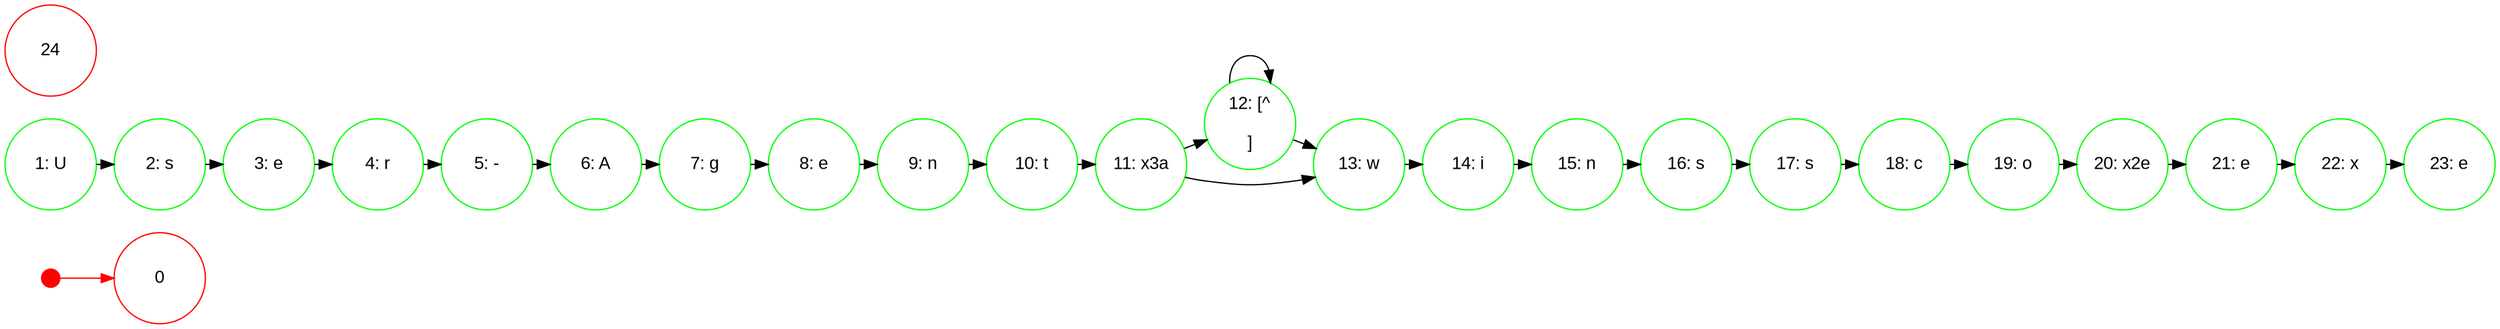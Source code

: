 digraph "Regex Engine path" {
graph [ranksep=.2,rankdir=LR];
node [shape=circle,fontname=Arial,fontsize=14];
node [width=1,fixedsize=true];
edge [fontname=Arial,fontsize=14];
-1 [width=0.2,shape=point color=red];
-1 -> 0 [ color=red];
0 [label="0" color=red];
1 [label="1: U" color=green];
2 [label="2: s" color=green];
3 [label="3: e" color=green];
4 [label="4: r" color=green];
5 [label="5: -" color=green];
6 [label="6: A" color=green];
7 [label="7: g" color=green];
8 [label="8: e" color=green];
9 [label="9: n" color=green];
10 [label="10: t" color=green];
11 [label="11: \x3a" color=green];
12 [label="12: [^\r\n]" color=green];
13 [label="13: w" color=green];
14 [label="14: i" color=green];
15 [label="15: n" color=green];
16 [label="16: s" color=green];
17 [label="17: s" color=green];
18 [label="18: c" color=green];
19 [label="19: o" color=green];
20 [label="20: \x2e" color=green];
21 [label="21: e" color=green];
22 [label="22: x" color=green];
23 [label="23: e" color=green];
24 [label="24" color=red];
1 -> 2  [label="" color=black];
2 -> 3  [label="" color=black];
3 -> 4  [label="" color=black];
4 -> 5  [label="" color=black];
5 -> 6  [label="" color=black];
6 -> 7  [label="" color=black];
7 -> 8  [label="" color=black];
8 -> 9  [label="" color=black];
9 -> 10  [label="" color=black];
10 -> 11  [label="" color=black];
11 -> 12  [label="" color=black];
11 -> 13  [label="" color=black];
12 -> 12  [label="" color=black];
12 -> 13  [label="" color=black];
13 -> 14  [label="" color=black];
14 -> 15  [label="" color=black];
15 -> 16  [label="" color=black];
16 -> 17  [label="" color=black];
17 -> 18  [label="" color=black];
18 -> 19  [label="" color=black];
19 -> 20  [label="" color=black];
20 -> 21  [label="" color=black];
21 -> 22  [label="" color=black];
22 -> 23  [label="" color=black];
}
